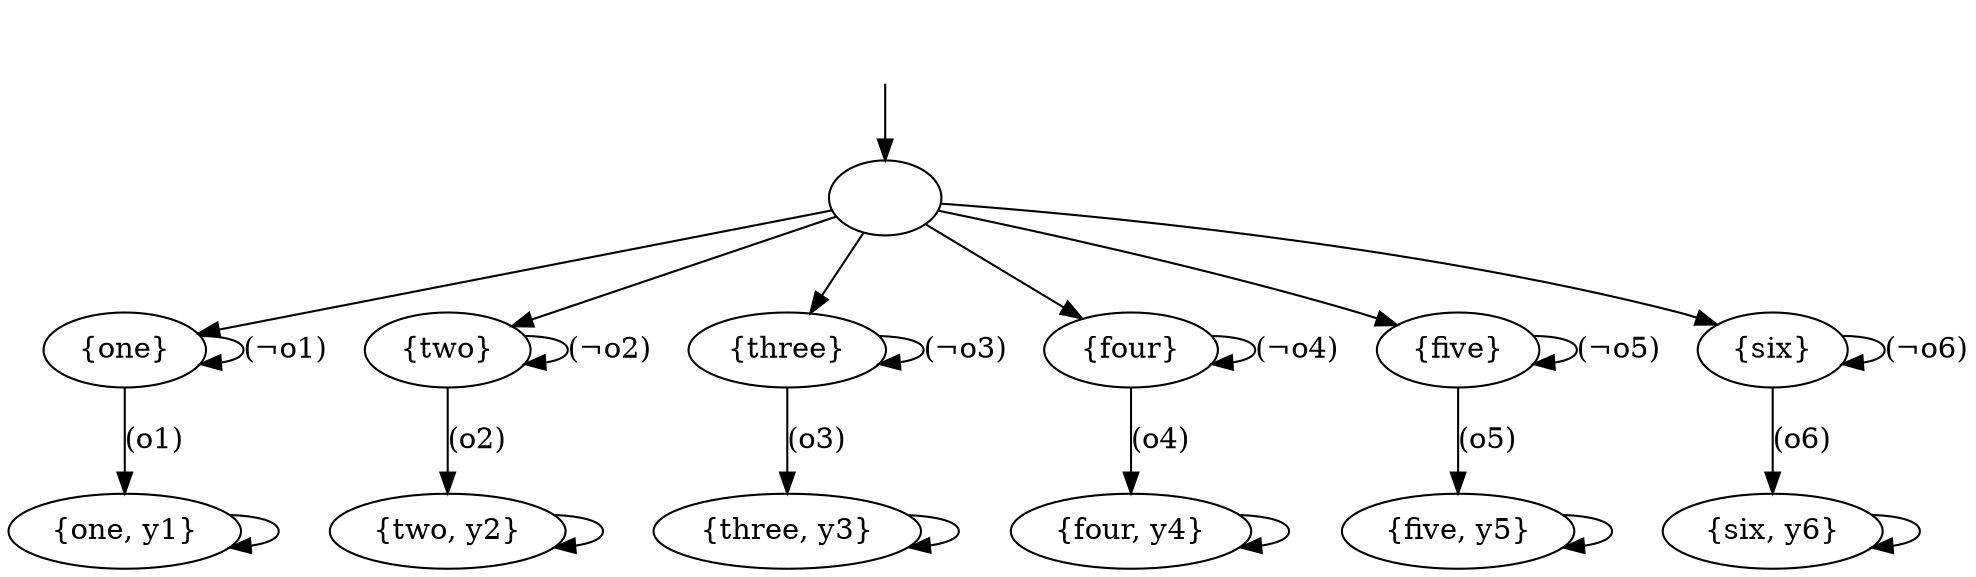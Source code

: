 digraph graphname {
        _init [style="invis"];
        _init -> s0[label=""];
        s0[label=""];
        s1[label="{one}"];
        s2[label="{two}"];
        s3[label="{one, y1}"];
        s4[label="{two, y2}"];
        s5[label="{three}"];
        s6[label="{four}"];
        s7[label="{three, y3}"];
        s8[label="{four, y4}"];
        s9[label="{five}"];
        s10[label="{six}"];
        s11[label="{five, y5}"];
        s12[label="{six, y6}"];
        s0 -> s1 [label=""];
        s0 -> s2 [label=""];
        s0 -> s5 [label=""];
        s0 -> s6 [label=""];
        s0 -> s9 [label=""];
        s0 -> s10 [label=""];
        s2 -> s2 [label="(¬o2)"];
        s1 -> s1 [label="(¬o1)"];
        s1 -> s3 [label="(o1)"];
        s2 -> s4 [label="(o2)"];
        s3 -> s3 [label=""];
        s4 -> s4 [label=""];
        s5 -> s5 [label="(¬o3)"];
        s6 -> s6 [label="(¬o4)"];
        s5 -> s7 [label="(o3)"];
        s6 -> s8 [label="(o4)"];
        s7 -> s7 [label=""];
        s8 -> s8 [label=""];
        s9 -> s9 [label="(¬o5)"];
        s10 -> s10 [label="(¬o6)"];
        s9 -> s11 [label="(o5)"];
        s10 -> s12 [label="(o6)"];
        s11 -> s11 [label=""];
        s12 -> s12 [label=""];
}
